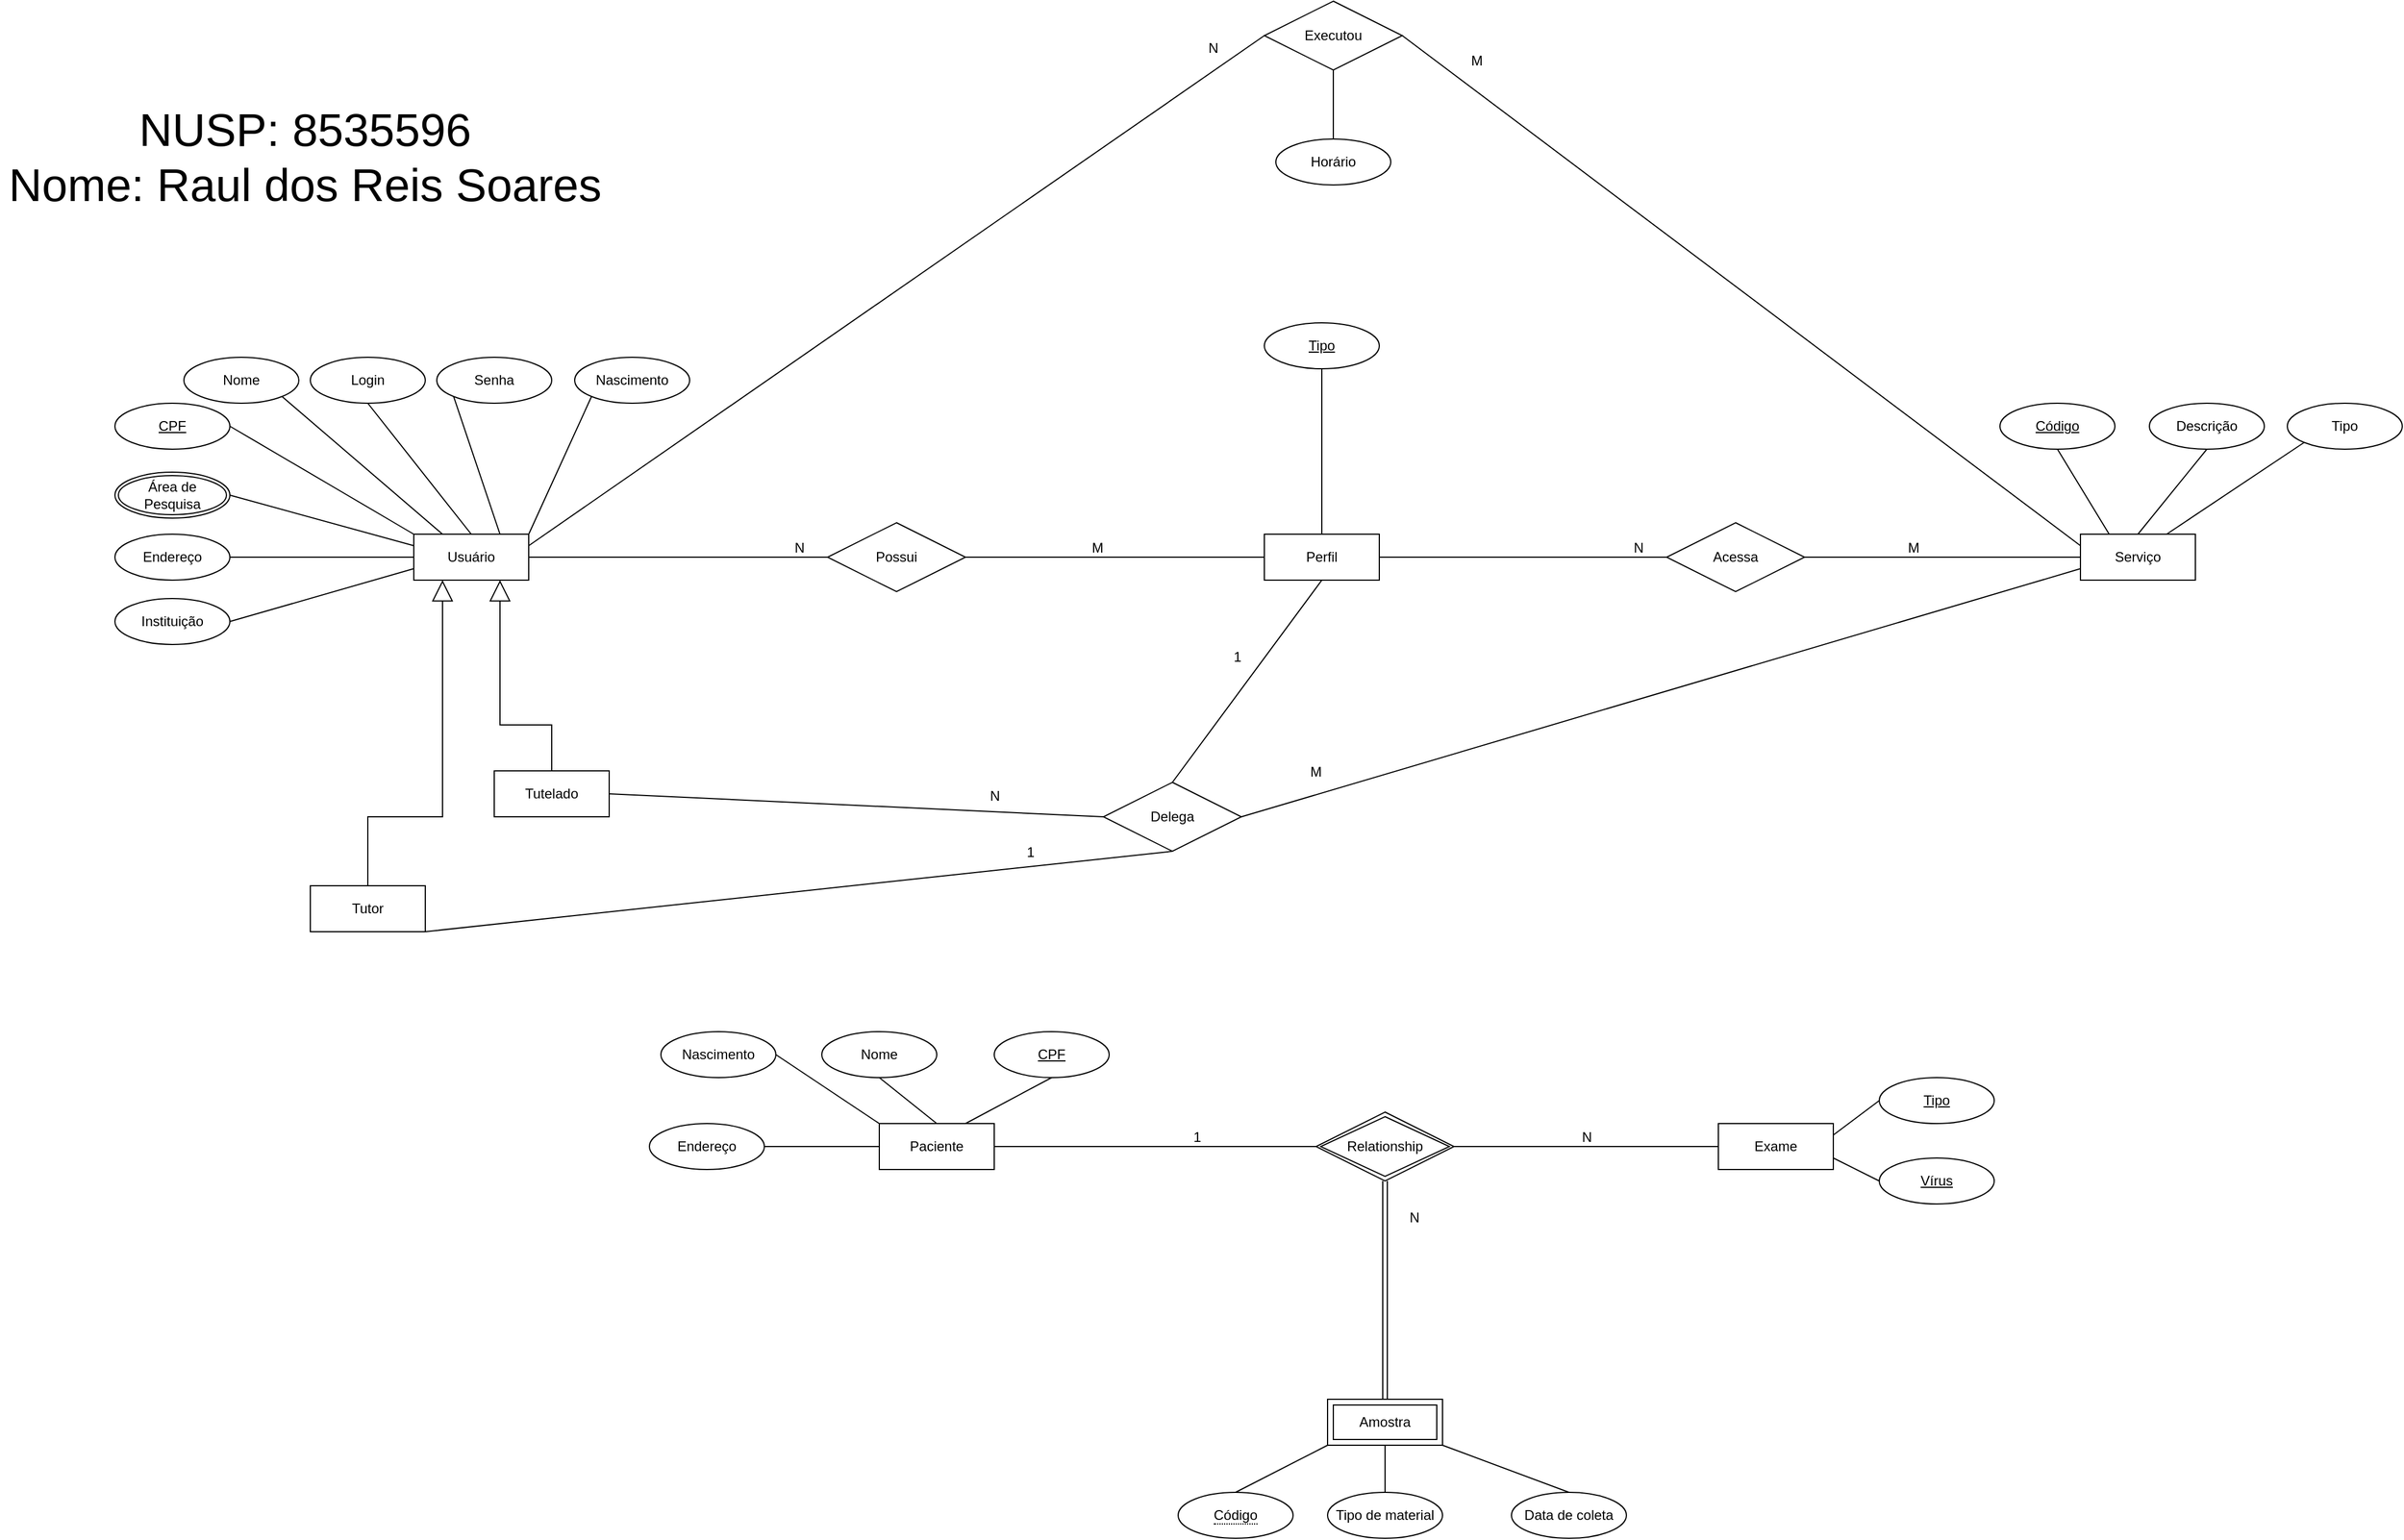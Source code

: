 <mxfile version="14.8.0" type="github">
  <diagram id="c7RSiAgEq7K3T1tGgwCF" name="Page-1">
    <mxGraphModel dx="542" dy="1108" grid="1" gridSize="10" guides="1" tooltips="1" connect="1" arrows="1" fold="1" page="1" pageScale="1" pageWidth="1169" pageHeight="827" math="0" shadow="0">
      <root>
        <mxCell id="0" />
        <mxCell id="1" parent="0" />
        <mxCell id="H4xNiST5xQG2xDy_QpK2-1" value="&lt;font style=&quot;font-size: 40px&quot;&gt;NUSP: 8535596&lt;br&gt;Nome: Raul dos Reis Soares&lt;/font&gt;" style="text;html=1;align=center;verticalAlign=middle;resizable=0;points=[];autosize=1;strokeColor=none;" parent="1" vertex="1">
          <mxGeometry y="40" width="530" height="50" as="geometry" />
        </mxCell>
        <mxCell id="64vifGtqwenx35H4uy4H-2" value="Usuário" style="whiteSpace=wrap;html=1;align=center;" parent="1" vertex="1">
          <mxGeometry x="360" y="394" width="100" height="40" as="geometry" />
        </mxCell>
        <mxCell id="64vifGtqwenx35H4uy4H-3" value="Senha" style="ellipse;whiteSpace=wrap;html=1;align=center;" parent="1" vertex="1">
          <mxGeometry x="380" y="240" width="100" height="40" as="geometry" />
        </mxCell>
        <mxCell id="64vifGtqwenx35H4uy4H-6" value="" style="endArrow=none;html=1;rounded=0;entryX=0;entryY=1;entryDx=0;entryDy=0;exitX=0.75;exitY=0;exitDx=0;exitDy=0;" parent="1" source="64vifGtqwenx35H4uy4H-2" target="64vifGtqwenx35H4uy4H-3" edge="1">
          <mxGeometry relative="1" as="geometry">
            <mxPoint x="670" y="453.41" as="sourcePoint" />
            <mxPoint x="830" y="453.41" as="targetPoint" />
          </mxGeometry>
        </mxCell>
        <mxCell id="64vifGtqwenx35H4uy4H-7" value="Nascimento" style="ellipse;whiteSpace=wrap;html=1;align=center;" parent="1" vertex="1">
          <mxGeometry x="500" y="240" width="100" height="40" as="geometry" />
        </mxCell>
        <mxCell id="64vifGtqwenx35H4uy4H-8" value="Login" style="ellipse;whiteSpace=wrap;html=1;align=center;" parent="1" vertex="1">
          <mxGeometry x="270" y="240" width="100" height="40" as="geometry" />
        </mxCell>
        <mxCell id="64vifGtqwenx35H4uy4H-9" value="CPF" style="ellipse;whiteSpace=wrap;html=1;align=center;fontStyle=4;" parent="1" vertex="1">
          <mxGeometry x="100" y="280" width="100" height="40" as="geometry" />
        </mxCell>
        <mxCell id="64vifGtqwenx35H4uy4H-10" value="Área de Pesquisa" style="ellipse;shape=doubleEllipse;margin=3;whiteSpace=wrap;html=1;align=center;" parent="1" vertex="1">
          <mxGeometry x="100" y="340" width="100" height="40" as="geometry" />
        </mxCell>
        <mxCell id="64vifGtqwenx35H4uy4H-11" value="Endereço" style="ellipse;whiteSpace=wrap;html=1;align=center;" parent="1" vertex="1">
          <mxGeometry x="100" y="394" width="100" height="40" as="geometry" />
        </mxCell>
        <mxCell id="64vifGtqwenx35H4uy4H-12" value="Instituição" style="ellipse;whiteSpace=wrap;html=1;align=center;" parent="1" vertex="1">
          <mxGeometry x="100" y="450" width="100" height="40" as="geometry" />
        </mxCell>
        <mxCell id="64vifGtqwenx35H4uy4H-13" value="Nome" style="ellipse;whiteSpace=wrap;html=1;align=center;" parent="1" vertex="1">
          <mxGeometry x="160" y="240" width="100" height="40" as="geometry" />
        </mxCell>
        <mxCell id="64vifGtqwenx35H4uy4H-14" value="" style="endArrow=none;html=1;rounded=0;entryX=0;entryY=1;entryDx=0;entryDy=0;exitX=1;exitY=0;exitDx=0;exitDy=0;" parent="1" source="64vifGtqwenx35H4uy4H-2" target="64vifGtqwenx35H4uy4H-7" edge="1">
          <mxGeometry relative="1" as="geometry">
            <mxPoint x="580" y="453.93" as="sourcePoint" />
            <mxPoint x="619.645" y="374.072" as="targetPoint" />
          </mxGeometry>
        </mxCell>
        <mxCell id="64vifGtqwenx35H4uy4H-15" value="" style="endArrow=none;html=1;rounded=0;entryX=0.5;entryY=1;entryDx=0;entryDy=0;exitX=0.5;exitY=0;exitDx=0;exitDy=0;" parent="1" source="64vifGtqwenx35H4uy4H-2" target="64vifGtqwenx35H4uy4H-8" edge="1">
          <mxGeometry relative="1" as="geometry">
            <mxPoint x="470" y="404" as="sourcePoint" />
            <mxPoint x="609.145" y="324.142" as="targetPoint" />
          </mxGeometry>
        </mxCell>
        <mxCell id="64vifGtqwenx35H4uy4H-16" value="" style="endArrow=none;html=1;rounded=0;entryX=1;entryY=1;entryDx=0;entryDy=0;exitX=0.25;exitY=0;exitDx=0;exitDy=0;" parent="1" source="64vifGtqwenx35H4uy4H-2" target="64vifGtqwenx35H4uy4H-13" edge="1">
          <mxGeometry relative="1" as="geometry">
            <mxPoint x="420" y="404" as="sourcePoint" />
            <mxPoint x="400" y="330" as="targetPoint" />
          </mxGeometry>
        </mxCell>
        <mxCell id="64vifGtqwenx35H4uy4H-17" value="" style="endArrow=none;html=1;rounded=0;entryX=1;entryY=0.5;entryDx=0;entryDy=0;exitX=0;exitY=0;exitDx=0;exitDy=0;" parent="1" source="64vifGtqwenx35H4uy4H-2" target="64vifGtqwenx35H4uy4H-9" edge="1">
          <mxGeometry relative="1" as="geometry">
            <mxPoint x="330" y="419.86" as="sourcePoint" />
            <mxPoint x="260.355" y="340.002" as="targetPoint" />
          </mxGeometry>
        </mxCell>
        <mxCell id="64vifGtqwenx35H4uy4H-18" value="" style="endArrow=none;html=1;rounded=0;entryX=1;entryY=0.5;entryDx=0;entryDy=0;exitX=0;exitY=0.25;exitDx=0;exitDy=0;" parent="1" source="64vifGtqwenx35H4uy4H-2" target="64vifGtqwenx35H4uy4H-10" edge="1">
          <mxGeometry relative="1" as="geometry">
            <mxPoint x="350" y="422" as="sourcePoint" />
            <mxPoint x="210" y="358" as="targetPoint" />
          </mxGeometry>
        </mxCell>
        <mxCell id="64vifGtqwenx35H4uy4H-19" value="" style="endArrow=none;html=1;rounded=0;entryX=1;entryY=0.5;entryDx=0;entryDy=0;exitX=0;exitY=0.5;exitDx=0;exitDy=0;" parent="1" source="64vifGtqwenx35H4uy4H-2" target="64vifGtqwenx35H4uy4H-11" edge="1">
          <mxGeometry relative="1" as="geometry">
            <mxPoint x="340" y="421" as="sourcePoint" />
            <mxPoint x="200" y="407" as="targetPoint" />
          </mxGeometry>
        </mxCell>
        <mxCell id="64vifGtqwenx35H4uy4H-20" value="" style="endArrow=none;html=1;rounded=0;entryX=1;entryY=0.5;entryDx=0;entryDy=0;exitX=0;exitY=0.75;exitDx=0;exitDy=0;" parent="1" source="64vifGtqwenx35H4uy4H-2" target="64vifGtqwenx35H4uy4H-12" edge="1">
          <mxGeometry relative="1" as="geometry">
            <mxPoint x="370" y="424" as="sourcePoint" />
            <mxPoint x="230" y="464" as="targetPoint" />
          </mxGeometry>
        </mxCell>
        <mxCell id="64vifGtqwenx35H4uy4H-21" value="Possui" style="shape=rhombus;perimeter=rhombusPerimeter;whiteSpace=wrap;html=1;align=center;" parent="1" vertex="1">
          <mxGeometry x="720" y="384" width="120" height="60" as="geometry" />
        </mxCell>
        <mxCell id="64vifGtqwenx35H4uy4H-33" value="" style="endArrow=none;html=1;rounded=0;entryX=0;entryY=0.5;entryDx=0;entryDy=0;exitX=1;exitY=0.5;exitDx=0;exitDy=0;" parent="1" source="64vifGtqwenx35H4uy4H-2" target="64vifGtqwenx35H4uy4H-21" edge="1">
          <mxGeometry relative="1" as="geometry">
            <mxPoint x="505" y="410" as="sourcePoint" />
            <mxPoint x="665" y="410" as="targetPoint" />
          </mxGeometry>
        </mxCell>
        <mxCell id="64vifGtqwenx35H4uy4H-34" value="N" style="resizable=0;html=1;align=right;verticalAlign=bottom;" parent="64vifGtqwenx35H4uy4H-33" connectable="0" vertex="1">
          <mxGeometry x="1" relative="1" as="geometry">
            <mxPoint x="-20" as="offset" />
          </mxGeometry>
        </mxCell>
        <mxCell id="64vifGtqwenx35H4uy4H-36" value="Perfil" style="whiteSpace=wrap;html=1;align=center;" parent="1" vertex="1">
          <mxGeometry x="1100" y="394" width="100" height="40" as="geometry" />
        </mxCell>
        <mxCell id="64vifGtqwenx35H4uy4H-37" value="" style="endArrow=none;html=1;rounded=0;entryX=0;entryY=0.5;entryDx=0;entryDy=0;exitX=1;exitY=0.5;exitDx=0;exitDy=0;" parent="1" source="64vifGtqwenx35H4uy4H-21" target="64vifGtqwenx35H4uy4H-36" edge="1">
          <mxGeometry relative="1" as="geometry">
            <mxPoint x="850" y="474" as="sourcePoint" />
            <mxPoint x="1110" y="474" as="targetPoint" />
          </mxGeometry>
        </mxCell>
        <mxCell id="64vifGtqwenx35H4uy4H-38" value="M" style="resizable=0;html=1;align=right;verticalAlign=bottom;" parent="64vifGtqwenx35H4uy4H-37" connectable="0" vertex="1">
          <mxGeometry x="1" relative="1" as="geometry">
            <mxPoint x="-140" as="offset" />
          </mxGeometry>
        </mxCell>
        <mxCell id="64vifGtqwenx35H4uy4H-39" value="Tipo" style="ellipse;whiteSpace=wrap;html=1;align=center;fontStyle=4;" parent="1" vertex="1">
          <mxGeometry x="1100" y="210" width="100" height="40" as="geometry" />
        </mxCell>
        <mxCell id="64vifGtqwenx35H4uy4H-40" value="" style="endArrow=none;html=1;rounded=0;entryX=0.5;entryY=1;entryDx=0;entryDy=0;exitX=0.5;exitY=0;exitDx=0;exitDy=0;" parent="1" source="64vifGtqwenx35H4uy4H-36" target="64vifGtqwenx35H4uy4H-39" edge="1">
          <mxGeometry relative="1" as="geometry">
            <mxPoint x="1070" y="380" as="sourcePoint" />
            <mxPoint x="1230" y="380" as="targetPoint" />
          </mxGeometry>
        </mxCell>
        <mxCell id="64vifGtqwenx35H4uy4H-41" value="Acessa" style="shape=rhombus;perimeter=rhombusPerimeter;whiteSpace=wrap;html=1;align=center;" parent="1" vertex="1">
          <mxGeometry x="1450" y="384" width="120" height="60" as="geometry" />
        </mxCell>
        <mxCell id="64vifGtqwenx35H4uy4H-42" value="" style="endArrow=none;html=1;rounded=0;entryX=0;entryY=0.5;entryDx=0;entryDy=0;exitX=1;exitY=0.5;exitDx=0;exitDy=0;" parent="1" source="64vifGtqwenx35H4uy4H-36" target="64vifGtqwenx35H4uy4H-41" edge="1">
          <mxGeometry relative="1" as="geometry">
            <mxPoint x="1260" y="490" as="sourcePoint" />
            <mxPoint x="1520" y="490" as="targetPoint" />
          </mxGeometry>
        </mxCell>
        <mxCell id="64vifGtqwenx35H4uy4H-43" value="N" style="resizable=0;html=1;align=right;verticalAlign=bottom;" parent="64vifGtqwenx35H4uy4H-42" connectable="0" vertex="1">
          <mxGeometry x="1" relative="1" as="geometry">
            <mxPoint x="-20" as="offset" />
          </mxGeometry>
        </mxCell>
        <mxCell id="64vifGtqwenx35H4uy4H-44" value="" style="endArrow=none;html=1;rounded=0;exitX=1;exitY=0.5;exitDx=0;exitDy=0;" parent="1" source="64vifGtqwenx35H4uy4H-41" target="64vifGtqwenx35H4uy4H-46" edge="1">
          <mxGeometry relative="1" as="geometry">
            <mxPoint x="1610" y="434" as="sourcePoint" />
            <mxPoint x="1640" y="520" as="targetPoint" />
          </mxGeometry>
        </mxCell>
        <mxCell id="64vifGtqwenx35H4uy4H-45" value="M" style="resizable=0;html=1;align=right;verticalAlign=bottom;" parent="64vifGtqwenx35H4uy4H-44" connectable="0" vertex="1">
          <mxGeometry x="1" relative="1" as="geometry">
            <mxPoint x="-140" as="offset" />
          </mxGeometry>
        </mxCell>
        <mxCell id="64vifGtqwenx35H4uy4H-46" value="Serviço" style="whiteSpace=wrap;html=1;align=center;" parent="1" vertex="1">
          <mxGeometry x="1810.0" y="394" width="100" height="40" as="geometry" />
        </mxCell>
        <mxCell id="64vifGtqwenx35H4uy4H-47" value="Código" style="ellipse;whiteSpace=wrap;html=1;align=center;fontStyle=4;" parent="1" vertex="1">
          <mxGeometry x="1740" y="280" width="100" height="40" as="geometry" />
        </mxCell>
        <mxCell id="64vifGtqwenx35H4uy4H-51" value="Descrição" style="ellipse;whiteSpace=wrap;html=1;align=center;" parent="1" vertex="1">
          <mxGeometry x="1870" y="280" width="100" height="40" as="geometry" />
        </mxCell>
        <mxCell id="64vifGtqwenx35H4uy4H-52" value="Tipo" style="ellipse;whiteSpace=wrap;html=1;align=center;" parent="1" vertex="1">
          <mxGeometry x="1990" y="280" width="100" height="40" as="geometry" />
        </mxCell>
        <mxCell id="64vifGtqwenx35H4uy4H-53" value="" style="endArrow=none;html=1;rounded=0;exitX=0.5;exitY=1;exitDx=0;exitDy=0;entryX=0.25;entryY=0;entryDx=0;entryDy=0;" parent="1" source="64vifGtqwenx35H4uy4H-47" target="64vifGtqwenx35H4uy4H-46" edge="1">
          <mxGeometry relative="1" as="geometry">
            <mxPoint x="1730" y="290" as="sourcePoint" />
            <mxPoint x="1890" y="290" as="targetPoint" />
          </mxGeometry>
        </mxCell>
        <mxCell id="64vifGtqwenx35H4uy4H-54" value="" style="endArrow=none;html=1;rounded=0;exitX=0.5;exitY=1;exitDx=0;exitDy=0;entryX=0.5;entryY=0;entryDx=0;entryDy=0;" parent="1" source="64vifGtqwenx35H4uy4H-51" target="64vifGtqwenx35H4uy4H-46" edge="1">
          <mxGeometry relative="1" as="geometry">
            <mxPoint x="1910" y="340" as="sourcePoint" />
            <mxPoint x="2015.0" y="414" as="targetPoint" />
          </mxGeometry>
        </mxCell>
        <mxCell id="64vifGtqwenx35H4uy4H-55" value="" style="endArrow=none;html=1;rounded=0;exitX=0;exitY=1;exitDx=0;exitDy=0;entryX=0.75;entryY=0;entryDx=0;entryDy=0;" parent="1" source="64vifGtqwenx35H4uy4H-52" target="64vifGtqwenx35H4uy4H-46" edge="1">
          <mxGeometry relative="1" as="geometry">
            <mxPoint x="1980" y="340" as="sourcePoint" />
            <mxPoint x="1980.0" y="414" as="targetPoint" />
          </mxGeometry>
        </mxCell>
        <mxCell id="64vifGtqwenx35H4uy4H-56" value="Executou" style="shape=rhombus;perimeter=rhombusPerimeter;whiteSpace=wrap;html=1;align=center;" parent="1" vertex="1">
          <mxGeometry x="1100" y="-70" width="120" height="60" as="geometry" />
        </mxCell>
        <mxCell id="64vifGtqwenx35H4uy4H-58" value="" style="endArrow=none;html=1;rounded=0;entryX=0;entryY=0.5;entryDx=0;entryDy=0;exitX=1;exitY=0.25;exitDx=0;exitDy=0;" parent="1" source="64vifGtqwenx35H4uy4H-2" target="64vifGtqwenx35H4uy4H-56" edge="1">
          <mxGeometry relative="1" as="geometry">
            <mxPoint x="700.0" y="649.41" as="sourcePoint" />
            <mxPoint x="960.0" y="649.41" as="targetPoint" />
          </mxGeometry>
        </mxCell>
        <mxCell id="64vifGtqwenx35H4uy4H-59" value="N" style="resizable=0;html=1;align=right;verticalAlign=bottom;" parent="64vifGtqwenx35H4uy4H-58" connectable="0" vertex="1">
          <mxGeometry x="1" relative="1" as="geometry">
            <mxPoint x="-40" y="20" as="offset" />
          </mxGeometry>
        </mxCell>
        <mxCell id="64vifGtqwenx35H4uy4H-60" value="" style="endArrow=none;html=1;rounded=0;entryX=0;entryY=0.25;entryDx=0;entryDy=0;exitX=1;exitY=0.5;exitDx=0;exitDy=0;" parent="1" source="64vifGtqwenx35H4uy4H-56" target="64vifGtqwenx35H4uy4H-46" edge="1">
          <mxGeometry relative="1" as="geometry">
            <mxPoint x="1330.0" y="659.41" as="sourcePoint" />
            <mxPoint x="1590.0" y="659.41" as="targetPoint" />
          </mxGeometry>
        </mxCell>
        <mxCell id="64vifGtqwenx35H4uy4H-61" value="M" style="resizable=0;html=1;align=right;verticalAlign=bottom;" parent="64vifGtqwenx35H4uy4H-60" connectable="0" vertex="1">
          <mxGeometry x="1" relative="1" as="geometry">
            <mxPoint x="-520" y="-414" as="offset" />
          </mxGeometry>
        </mxCell>
        <mxCell id="64vifGtqwenx35H4uy4H-64" value="Horário" style="ellipse;whiteSpace=wrap;html=1;align=center;" parent="1" vertex="1">
          <mxGeometry x="1110" y="50" width="100" height="40" as="geometry" />
        </mxCell>
        <mxCell id="64vifGtqwenx35H4uy4H-65" value="" style="endArrow=none;html=1;rounded=0;exitX=0.5;exitY=1;exitDx=0;exitDy=0;entryX=0.5;entryY=0;entryDx=0;entryDy=0;" parent="1" source="64vifGtqwenx35H4uy4H-56" target="64vifGtqwenx35H4uy4H-64" edge="1">
          <mxGeometry relative="1" as="geometry">
            <mxPoint x="1260" y="887.1" as="sourcePoint" />
            <mxPoint x="1420" y="887.1" as="targetPoint" />
          </mxGeometry>
        </mxCell>
        <mxCell id="64vifGtqwenx35H4uy4H-66" value="Paciente" style="whiteSpace=wrap;html=1;align=center;" parent="1" vertex="1">
          <mxGeometry x="765" y="907" width="100" height="40" as="geometry" />
        </mxCell>
        <mxCell id="64vifGtqwenx35H4uy4H-67" value="CPF" style="ellipse;whiteSpace=wrap;html=1;align=center;fontStyle=4;" parent="1" vertex="1">
          <mxGeometry x="865" y="827" width="100" height="40" as="geometry" />
        </mxCell>
        <mxCell id="64vifGtqwenx35H4uy4H-68" value="Nome" style="ellipse;whiteSpace=wrap;html=1;align=center;" parent="1" vertex="1">
          <mxGeometry x="715" y="827" width="100" height="40" as="geometry" />
        </mxCell>
        <mxCell id="64vifGtqwenx35H4uy4H-69" value="Nascimento" style="ellipse;whiteSpace=wrap;html=1;align=center;" parent="1" vertex="1">
          <mxGeometry x="575" y="827" width="100" height="40" as="geometry" />
        </mxCell>
        <mxCell id="64vifGtqwenx35H4uy4H-70" value="Endereço" style="ellipse;whiteSpace=wrap;html=1;align=center;" parent="1" vertex="1">
          <mxGeometry x="565" y="907" width="100" height="40" as="geometry" />
        </mxCell>
        <mxCell id="64vifGtqwenx35H4uy4H-71" value="" style="endArrow=none;html=1;rounded=0;entryX=0.5;entryY=1;entryDx=0;entryDy=0;exitX=0.75;exitY=0;exitDx=0;exitDy=0;" parent="1" source="64vifGtqwenx35H4uy4H-66" target="64vifGtqwenx35H4uy4H-67" edge="1">
          <mxGeometry relative="1" as="geometry">
            <mxPoint x="955" y="947" as="sourcePoint" />
            <mxPoint x="1115" y="947" as="targetPoint" />
          </mxGeometry>
        </mxCell>
        <mxCell id="64vifGtqwenx35H4uy4H-72" value="" style="endArrow=none;html=1;rounded=0;entryX=0.5;entryY=1;entryDx=0;entryDy=0;exitX=0.5;exitY=0;exitDx=0;exitDy=0;" parent="1" source="64vifGtqwenx35H4uy4H-66" target="64vifGtqwenx35H4uy4H-68" edge="1">
          <mxGeometry relative="1" as="geometry">
            <mxPoint x="850" y="917" as="sourcePoint" />
            <mxPoint x="925" y="877" as="targetPoint" />
          </mxGeometry>
        </mxCell>
        <mxCell id="64vifGtqwenx35H4uy4H-73" value="" style="endArrow=none;html=1;rounded=0;entryX=1;entryY=0.5;entryDx=0;entryDy=0;exitX=0;exitY=0;exitDx=0;exitDy=0;" parent="1" source="64vifGtqwenx35H4uy4H-66" target="64vifGtqwenx35H4uy4H-69" edge="1">
          <mxGeometry relative="1" as="geometry">
            <mxPoint x="735" y="907" as="sourcePoint" />
            <mxPoint x="685" y="867" as="targetPoint" />
          </mxGeometry>
        </mxCell>
        <mxCell id="64vifGtqwenx35H4uy4H-74" value="" style="endArrow=none;html=1;rounded=0;entryX=1;entryY=0.5;entryDx=0;entryDy=0;exitX=0;exitY=0.5;exitDx=0;exitDy=0;" parent="1" source="64vifGtqwenx35H4uy4H-66" target="64vifGtqwenx35H4uy4H-70" edge="1">
          <mxGeometry relative="1" as="geometry">
            <mxPoint x="745" y="957" as="sourcePoint" />
            <mxPoint x="655" y="897" as="targetPoint" />
          </mxGeometry>
        </mxCell>
        <mxCell id="64vifGtqwenx35H4uy4H-75" value="Relationship" style="shape=rhombus;double=1;perimeter=rhombusPerimeter;whiteSpace=wrap;html=1;align=center;" parent="1" vertex="1">
          <mxGeometry x="1145" y="897" width="120" height="60" as="geometry" />
        </mxCell>
        <mxCell id="64vifGtqwenx35H4uy4H-76" value="Exame" style="whiteSpace=wrap;html=1;align=center;" parent="1" vertex="1">
          <mxGeometry x="1495" y="907" width="100" height="40" as="geometry" />
        </mxCell>
        <mxCell id="64vifGtqwenx35H4uy4H-77" value="Vírus" style="ellipse;whiteSpace=wrap;html=1;align=center;fontStyle=4;" parent="1" vertex="1">
          <mxGeometry x="1635" y="937" width="100" height="40" as="geometry" />
        </mxCell>
        <mxCell id="64vifGtqwenx35H4uy4H-78" value="Tipo" style="ellipse;whiteSpace=wrap;html=1;align=center;fontStyle=4;" parent="1" vertex="1">
          <mxGeometry x="1635" y="867" width="100" height="40" as="geometry" />
        </mxCell>
        <mxCell id="64vifGtqwenx35H4uy4H-79" value="" style="endArrow=none;html=1;rounded=0;entryX=0;entryY=0.5;entryDx=0;entryDy=0;exitX=1;exitY=0.25;exitDx=0;exitDy=0;" parent="1" source="64vifGtqwenx35H4uy4H-76" target="64vifGtqwenx35H4uy4H-78" edge="1">
          <mxGeometry relative="1" as="geometry">
            <mxPoint x="1345" y="867" as="sourcePoint" />
            <mxPoint x="1505" y="867" as="targetPoint" />
          </mxGeometry>
        </mxCell>
        <mxCell id="64vifGtqwenx35H4uy4H-80" value="" style="endArrow=none;html=1;rounded=0;entryX=0;entryY=0.5;entryDx=0;entryDy=0;exitX=1;exitY=0.75;exitDx=0;exitDy=0;" parent="1" source="64vifGtqwenx35H4uy4H-76" target="64vifGtqwenx35H4uy4H-77" edge="1">
          <mxGeometry relative="1" as="geometry">
            <mxPoint x="1525" y="1047" as="sourcePoint" />
            <mxPoint x="1565" y="1017" as="targetPoint" />
          </mxGeometry>
        </mxCell>
        <mxCell id="64vifGtqwenx35H4uy4H-83" value="" style="endArrow=none;html=1;rounded=0;entryX=0;entryY=0.5;entryDx=0;entryDy=0;exitX=1;exitY=0.5;exitDx=0;exitDy=0;" parent="1" source="64vifGtqwenx35H4uy4H-66" target="64vifGtqwenx35H4uy4H-75" edge="1">
          <mxGeometry relative="1" as="geometry">
            <mxPoint x="920" y="926.5" as="sourcePoint" />
            <mxPoint x="1080" y="926.5" as="targetPoint" />
          </mxGeometry>
        </mxCell>
        <mxCell id="64vifGtqwenx35H4uy4H-84" value="1" style="resizable=0;html=1;align=right;verticalAlign=bottom;" parent="64vifGtqwenx35H4uy4H-83" connectable="0" vertex="1">
          <mxGeometry x="1" relative="1" as="geometry">
            <mxPoint x="-100" as="offset" />
          </mxGeometry>
        </mxCell>
        <mxCell id="64vifGtqwenx35H4uy4H-85" value="" style="endArrow=none;html=1;rounded=0;entryX=0;entryY=0.5;entryDx=0;entryDy=0;exitX=1;exitY=0.5;exitDx=0;exitDy=0;" parent="1" source="64vifGtqwenx35H4uy4H-75" target="64vifGtqwenx35H4uy4H-76" edge="1">
          <mxGeometry relative="1" as="geometry">
            <mxPoint x="1285" y="926.66" as="sourcePoint" />
            <mxPoint x="1445" y="926.66" as="targetPoint" />
          </mxGeometry>
        </mxCell>
        <mxCell id="64vifGtqwenx35H4uy4H-86" value="N" style="resizable=0;html=1;align=right;verticalAlign=bottom;" parent="64vifGtqwenx35H4uy4H-85" connectable="0" vertex="1">
          <mxGeometry x="1" relative="1" as="geometry">
            <mxPoint x="-110" as="offset" />
          </mxGeometry>
        </mxCell>
        <mxCell id="64vifGtqwenx35H4uy4H-87" value="" style="shape=link;html=1;rounded=0;entryX=0.5;entryY=0;entryDx=0;entryDy=0;exitX=0.5;exitY=1;exitDx=0;exitDy=0;" parent="1" source="64vifGtqwenx35H4uy4H-75" target="64vifGtqwenx35H4uy4H-89" edge="1">
          <mxGeometry relative="1" as="geometry">
            <mxPoint x="855" y="1037" as="sourcePoint" />
            <mxPoint x="1015" y="1037" as="targetPoint" />
          </mxGeometry>
        </mxCell>
        <mxCell id="64vifGtqwenx35H4uy4H-88" value="N" style="resizable=0;html=1;align=right;verticalAlign=bottom;" parent="64vifGtqwenx35H4uy4H-87" connectable="0" vertex="1">
          <mxGeometry x="1" relative="1" as="geometry">
            <mxPoint x="30" y="-150" as="offset" />
          </mxGeometry>
        </mxCell>
        <mxCell id="64vifGtqwenx35H4uy4H-89" value="Amostra" style="shape=ext;margin=3;double=1;whiteSpace=wrap;html=1;align=center;" parent="1" vertex="1">
          <mxGeometry x="1155" y="1147" width="100" height="40" as="geometry" />
        </mxCell>
        <mxCell id="64vifGtqwenx35H4uy4H-90" value="&lt;span style=&quot;border-bottom: 1px dotted&quot;&gt;Código&lt;/span&gt;" style="ellipse;whiteSpace=wrap;html=1;align=center;" parent="1" vertex="1">
          <mxGeometry x="1025" y="1228" width="100" height="40" as="geometry" />
        </mxCell>
        <mxCell id="64vifGtqwenx35H4uy4H-91" value="Tipo de material" style="ellipse;whiteSpace=wrap;html=1;align=center;" parent="1" vertex="1">
          <mxGeometry x="1155" y="1228" width="100" height="40" as="geometry" />
        </mxCell>
        <mxCell id="64vifGtqwenx35H4uy4H-92" value="Data de coleta" style="ellipse;whiteSpace=wrap;html=1;align=center;" parent="1" vertex="1">
          <mxGeometry x="1315" y="1228" width="100" height="40" as="geometry" />
        </mxCell>
        <mxCell id="64vifGtqwenx35H4uy4H-93" value="" style="endArrow=none;html=1;rounded=0;entryX=0;entryY=1;entryDx=0;entryDy=0;exitX=0.5;exitY=0;exitDx=0;exitDy=0;" parent="1" source="64vifGtqwenx35H4uy4H-90" target="64vifGtqwenx35H4uy4H-89" edge="1">
          <mxGeometry relative="1" as="geometry">
            <mxPoint x="905" y="1097" as="sourcePoint" />
            <mxPoint x="1065" y="1097" as="targetPoint" />
          </mxGeometry>
        </mxCell>
        <mxCell id="64vifGtqwenx35H4uy4H-94" value="" style="endArrow=none;html=1;rounded=0;entryX=0.5;entryY=1;entryDx=0;entryDy=0;exitX=0.5;exitY=0;exitDx=0;exitDy=0;" parent="1" source="64vifGtqwenx35H4uy4H-91" target="64vifGtqwenx35H4uy4H-89" edge="1">
          <mxGeometry relative="1" as="geometry">
            <mxPoint x="1085" y="1238" as="sourcePoint" />
            <mxPoint x="1165" y="1197.0" as="targetPoint" />
          </mxGeometry>
        </mxCell>
        <mxCell id="64vifGtqwenx35H4uy4H-95" value="" style="endArrow=none;html=1;rounded=0;entryX=1;entryY=1;entryDx=0;entryDy=0;exitX=0.5;exitY=0;exitDx=0;exitDy=0;" parent="1" source="64vifGtqwenx35H4uy4H-92" target="64vifGtqwenx35H4uy4H-89" edge="1">
          <mxGeometry relative="1" as="geometry">
            <mxPoint x="1345" y="1198" as="sourcePoint" />
            <mxPoint x="1345" y="1157.0" as="targetPoint" />
          </mxGeometry>
        </mxCell>
        <mxCell id="HXB0dRbDovOkVUzspecU-1" value="" style="endArrow=block;endSize=16;endFill=0;html=1;entryX=0.25;entryY=1;entryDx=0;entryDy=0;rounded=0;exitX=0.5;exitY=0;exitDx=0;exitDy=0;" edge="1" parent="1" source="HXB0dRbDovOkVUzspecU-2" target="64vifGtqwenx35H4uy4H-2">
          <mxGeometry x="0.375" y="-20" width="160" relative="1" as="geometry">
            <mxPoint x="320" y="680" as="sourcePoint" />
            <mxPoint x="410" y="450" as="targetPoint" />
            <Array as="points">
              <mxPoint x="320" y="640" />
              <mxPoint x="385" y="640" />
            </Array>
            <mxPoint as="offset" />
          </mxGeometry>
        </mxCell>
        <mxCell id="HXB0dRbDovOkVUzspecU-2" value="Tutor" style="whiteSpace=wrap;html=1;align=center;" vertex="1" parent="1">
          <mxGeometry x="270" y="700" width="100" height="40" as="geometry" />
        </mxCell>
        <mxCell id="HXB0dRbDovOkVUzspecU-3" value="Tutelado" style="whiteSpace=wrap;html=1;align=center;" vertex="1" parent="1">
          <mxGeometry x="430" y="600" width="100" height="40" as="geometry" />
        </mxCell>
        <mxCell id="HXB0dRbDovOkVUzspecU-4" value="" style="endArrow=block;endSize=16;endFill=0;html=1;entryX=0.75;entryY=1;entryDx=0;entryDy=0;rounded=0;exitX=0.5;exitY=0;exitDx=0;exitDy=0;" edge="1" parent="1" source="HXB0dRbDovOkVUzspecU-3" target="64vifGtqwenx35H4uy4H-2">
          <mxGeometry x="0.375" y="-20" width="160" relative="1" as="geometry">
            <mxPoint x="375" y="706" as="sourcePoint" />
            <mxPoint x="440" y="460" as="targetPoint" />
            <Array as="points">
              <mxPoint x="480" y="560" />
              <mxPoint x="435" y="560" />
            </Array>
            <mxPoint as="offset" />
          </mxGeometry>
        </mxCell>
        <mxCell id="HXB0dRbDovOkVUzspecU-5" value="Delega" style="shape=rhombus;perimeter=rhombusPerimeter;whiteSpace=wrap;html=1;align=center;" vertex="1" parent="1">
          <mxGeometry x="960" y="610" width="120" height="60" as="geometry" />
        </mxCell>
        <mxCell id="HXB0dRbDovOkVUzspecU-6" value="" style="endArrow=none;html=1;rounded=0;exitX=1;exitY=1;exitDx=0;exitDy=0;entryX=0.5;entryY=1;entryDx=0;entryDy=0;" edge="1" parent="1" source="HXB0dRbDovOkVUzspecU-2" target="HXB0dRbDovOkVUzspecU-5">
          <mxGeometry relative="1" as="geometry">
            <mxPoint x="740" y="660" as="sourcePoint" />
            <mxPoint x="900" y="660" as="targetPoint" />
          </mxGeometry>
        </mxCell>
        <mxCell id="HXB0dRbDovOkVUzspecU-7" value="1" style="resizable=0;html=1;align=right;verticalAlign=bottom;" connectable="0" vertex="1" parent="HXB0dRbDovOkVUzspecU-6">
          <mxGeometry x="1" relative="1" as="geometry">
            <mxPoint x="-120" y="10" as="offset" />
          </mxGeometry>
        </mxCell>
        <mxCell id="HXB0dRbDovOkVUzspecU-8" value="" style="endArrow=none;html=1;rounded=0;exitX=1;exitY=0.5;exitDx=0;exitDy=0;entryX=0;entryY=0.5;entryDx=0;entryDy=0;" edge="1" parent="1" source="HXB0dRbDovOkVUzspecU-3" target="HXB0dRbDovOkVUzspecU-5">
          <mxGeometry relative="1" as="geometry">
            <mxPoint x="600" y="619.58" as="sourcePoint" />
            <mxPoint x="760" y="619.58" as="targetPoint" />
          </mxGeometry>
        </mxCell>
        <mxCell id="HXB0dRbDovOkVUzspecU-9" value="N" style="resizable=0;html=1;align=right;verticalAlign=bottom;" connectable="0" vertex="1" parent="HXB0dRbDovOkVUzspecU-8">
          <mxGeometry x="1" relative="1" as="geometry">
            <mxPoint x="-90" y="-10" as="offset" />
          </mxGeometry>
        </mxCell>
        <mxCell id="HXB0dRbDovOkVUzspecU-10" value="" style="endArrow=none;html=1;rounded=0;exitX=0.5;exitY=0;exitDx=0;exitDy=0;entryX=0.5;entryY=1;entryDx=0;entryDy=0;" edge="1" parent="1" source="HXB0dRbDovOkVUzspecU-5" target="64vifGtqwenx35H4uy4H-36">
          <mxGeometry relative="1" as="geometry">
            <mxPoint x="845" y="770" as="sourcePoint" />
            <mxPoint x="1495" y="700" as="targetPoint" />
          </mxGeometry>
        </mxCell>
        <mxCell id="HXB0dRbDovOkVUzspecU-11" value="1" style="resizable=0;html=1;align=right;verticalAlign=bottom;" connectable="0" vertex="1" parent="HXB0dRbDovOkVUzspecU-10">
          <mxGeometry x="1" relative="1" as="geometry">
            <mxPoint x="-70" y="76" as="offset" />
          </mxGeometry>
        </mxCell>
        <mxCell id="HXB0dRbDovOkVUzspecU-12" value="" style="endArrow=none;html=1;rounded=0;exitX=1;exitY=0.5;exitDx=0;exitDy=0;entryX=0;entryY=0.75;entryDx=0;entryDy=0;" edge="1" parent="1" source="HXB0dRbDovOkVUzspecU-5" target="64vifGtqwenx35H4uy4H-46">
          <mxGeometry relative="1" as="geometry">
            <mxPoint x="1220" y="660" as="sourcePoint" />
            <mxPoint x="1460.0" y="660" as="targetPoint" />
          </mxGeometry>
        </mxCell>
        <mxCell id="HXB0dRbDovOkVUzspecU-13" value="M" style="resizable=0;html=1;align=right;verticalAlign=bottom;" connectable="0" vertex="1" parent="HXB0dRbDovOkVUzspecU-12">
          <mxGeometry x="1" relative="1" as="geometry">
            <mxPoint x="-660" y="186" as="offset" />
          </mxGeometry>
        </mxCell>
      </root>
    </mxGraphModel>
  </diagram>
</mxfile>
